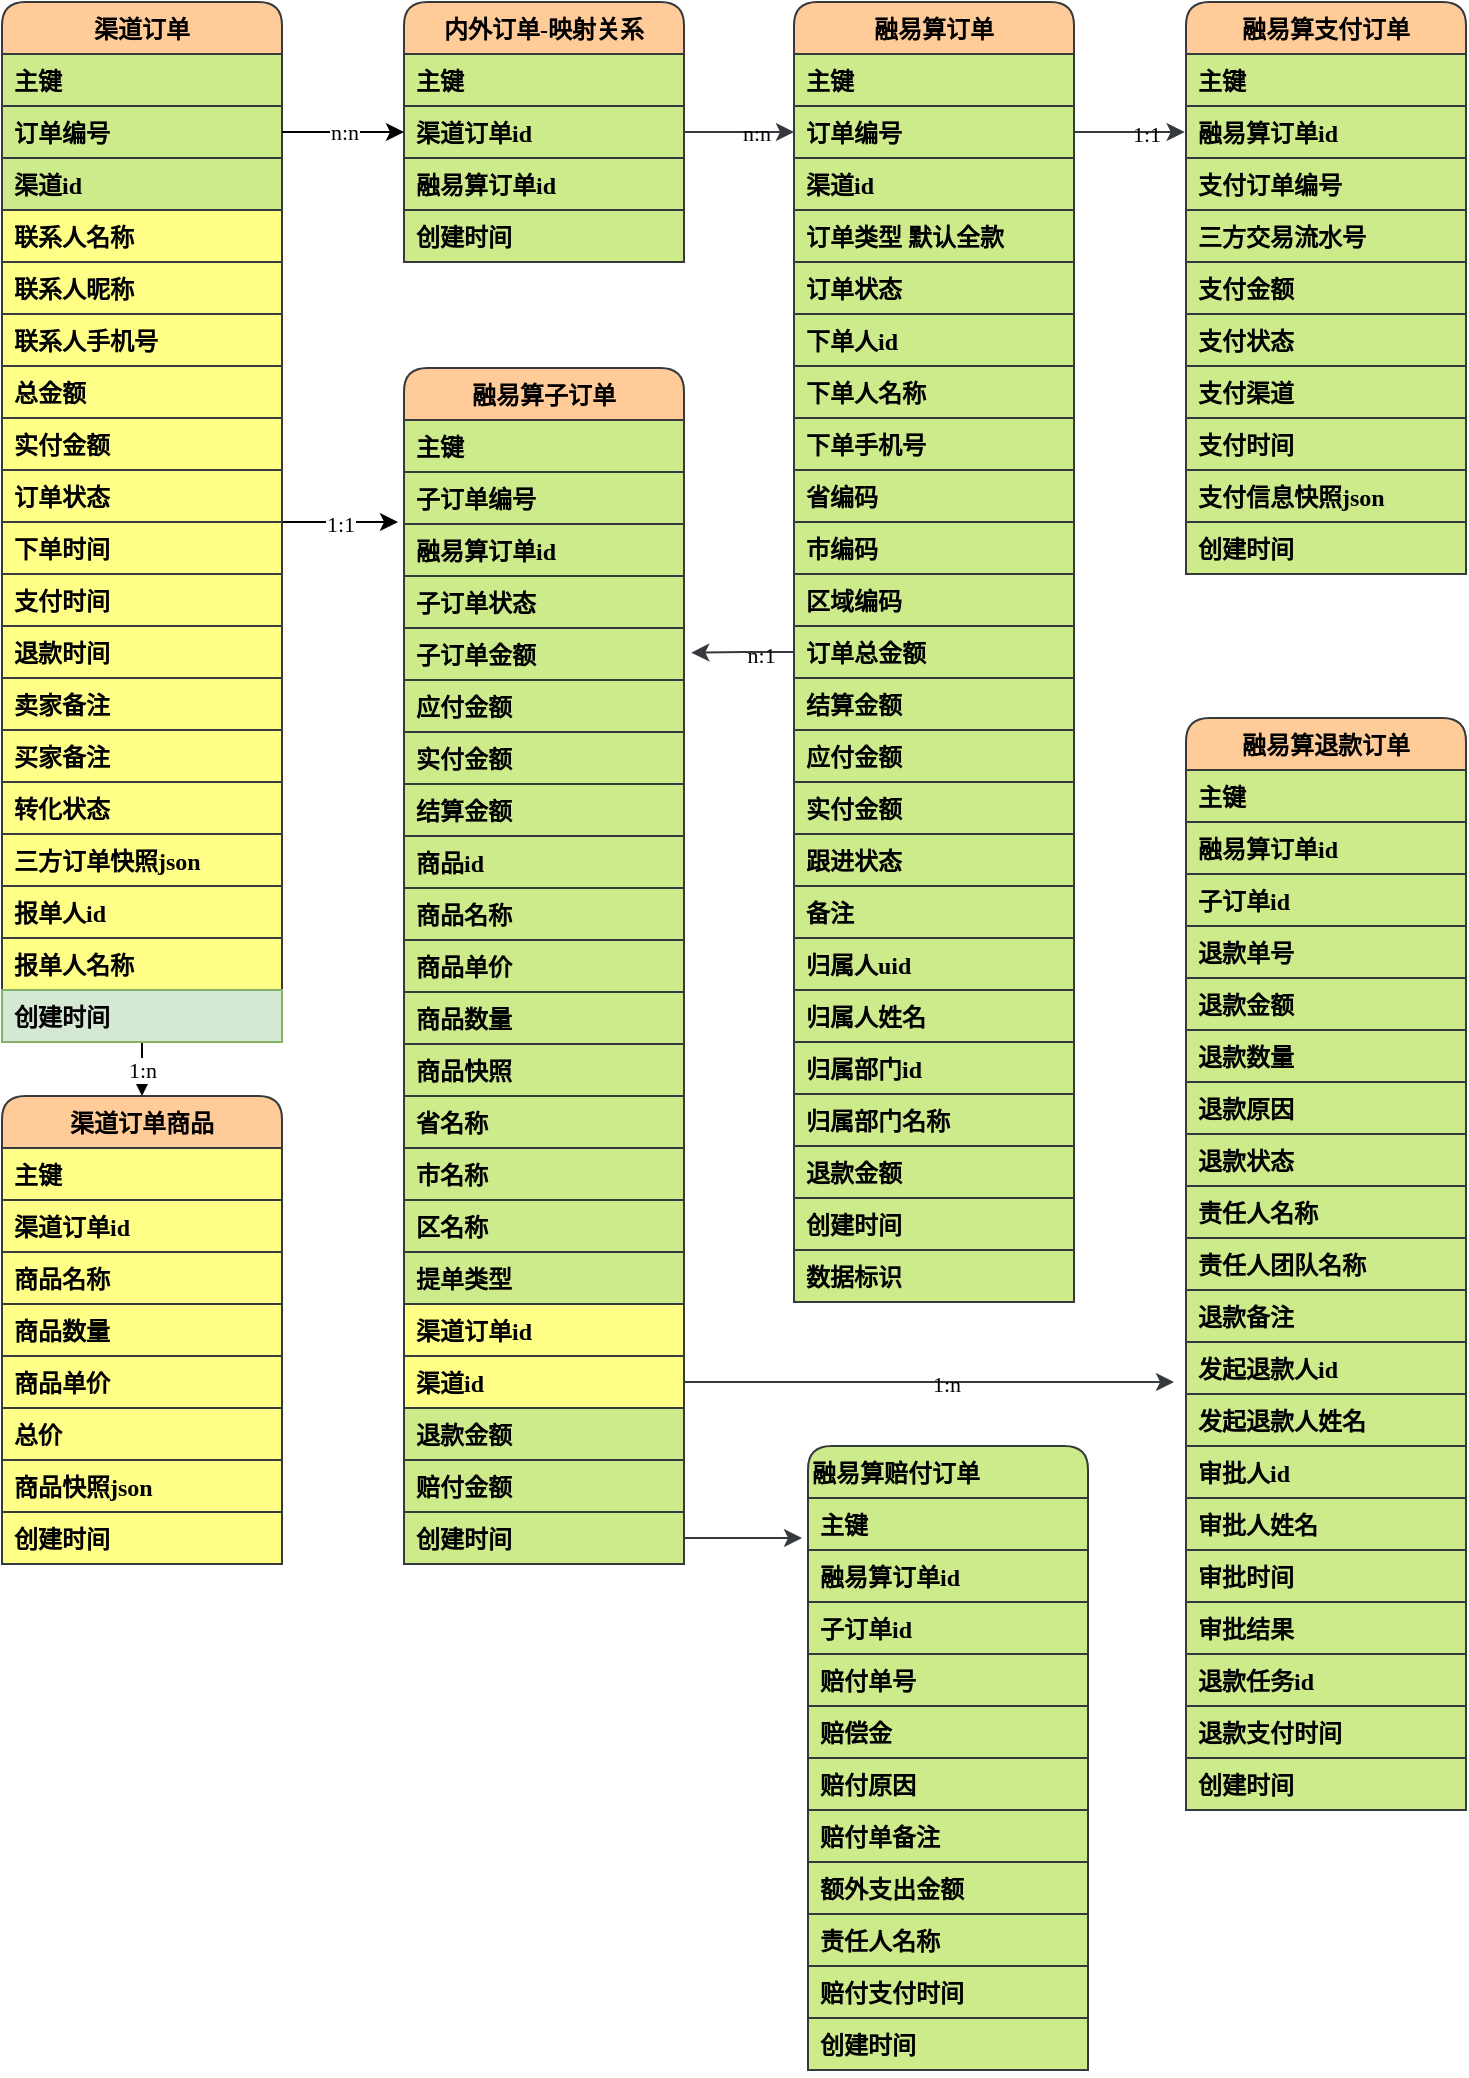 <mxfile version="14.1.8" type="github">
  <diagram id="IiCy9xCzvewyzQ8KwIXT" name="第 1 页">
    <mxGraphModel dx="1822" dy="741" grid="0" gridSize="10" guides="1" tooltips="1" connect="1" arrows="1" fold="1" page="0" pageScale="1" pageWidth="827" pageHeight="1169" math="0" shadow="0">
      <root>
        <mxCell id="0" />
        <mxCell id="1" parent="0" />
        <mxCell id="uZ23WW5BaQ2IiN3kRdAK-134" value="1:1" style="edgeStyle=orthogonalEdgeStyle;rounded=0;orthogonalLoop=1;jettySize=auto;html=1;fontFamily=Tahoma;" edge="1" parent="1" source="uZ23WW5BaQ2IiN3kRdAK-1">
          <mxGeometry relative="1" as="geometry">
            <mxPoint x="130" y="294" as="targetPoint" />
          </mxGeometry>
        </mxCell>
        <mxCell id="uZ23WW5BaQ2IiN3kRdAK-183" value="1:n" style="edgeStyle=orthogonalEdgeStyle;rounded=0;orthogonalLoop=1;jettySize=auto;html=1;exitX=0.5;exitY=1;exitDx=0;exitDy=0;entryX=0.5;entryY=0;entryDx=0;entryDy=0;fontFamily=Tahoma;" edge="1" parent="1" source="uZ23WW5BaQ2IiN3kRdAK-1" target="uZ23WW5BaQ2IiN3kRdAK-33">
          <mxGeometry relative="1" as="geometry" />
        </mxCell>
        <mxCell id="uZ23WW5BaQ2IiN3kRdAK-1" value="渠道订单" style="swimlane;fontStyle=1;childLayout=stackLayout;horizontal=1;startSize=26;horizontalStack=0;resizeParent=1;resizeParentMax=0;resizeLast=0;collapsible=1;marginBottom=0;rounded=1;sketch=0;swimlaneFillColor=none;fontFamily=Tahoma;fillColor=#ffcc99;strokeColor=#36393d;" vertex="1" parent="1">
          <mxGeometry x="-68" y="34" width="140" height="520" as="geometry" />
        </mxCell>
        <mxCell id="uZ23WW5BaQ2IiN3kRdAK-28" value="主键" style="text;align=left;verticalAlign=top;spacingLeft=4;spacingRight=4;overflow=hidden;rotatable=0;points=[[0,0.5],[1,0.5]];portConstraint=eastwest;fontStyle=1;fontFamily=Tahoma;fillColor=#cdeb8b;strokeColor=#36393d;" vertex="1" parent="uZ23WW5BaQ2IiN3kRdAK-1">
          <mxGeometry y="26" width="140" height="26" as="geometry" />
        </mxCell>
        <mxCell id="uZ23WW5BaQ2IiN3kRdAK-2" value="订单编号" style="text;align=left;verticalAlign=top;spacingLeft=4;spacingRight=4;overflow=hidden;rotatable=0;points=[[0,0.5],[1,0.5]];portConstraint=eastwest;fontStyle=1;fontFamily=Tahoma;fillColor=#cdeb8b;strokeColor=#36393d;" vertex="1" parent="uZ23WW5BaQ2IiN3kRdAK-1">
          <mxGeometry y="52" width="140" height="26" as="geometry" />
        </mxCell>
        <mxCell id="uZ23WW5BaQ2IiN3kRdAK-3" value="渠道id" style="text;align=left;verticalAlign=top;spacingLeft=4;spacingRight=4;overflow=hidden;rotatable=0;points=[[0,0.5],[1,0.5]];portConstraint=eastwest;fontStyle=1;fontFamily=Tahoma;fillColor=#cdeb8b;strokeColor=#36393d;" vertex="1" parent="uZ23WW5BaQ2IiN3kRdAK-1">
          <mxGeometry y="78" width="140" height="26" as="geometry" />
        </mxCell>
        <mxCell id="uZ23WW5BaQ2IiN3kRdAK-4" value="联系人名称" style="text;align=left;verticalAlign=top;spacingLeft=4;spacingRight=4;overflow=hidden;rotatable=0;points=[[0,0.5],[1,0.5]];portConstraint=eastwest;fontStyle=1;fontFamily=Tahoma;fillColor=#ffff88;strokeColor=#36393d;" vertex="1" parent="uZ23WW5BaQ2IiN3kRdAK-1">
          <mxGeometry y="104" width="140" height="26" as="geometry" />
        </mxCell>
        <mxCell id="uZ23WW5BaQ2IiN3kRdAK-17" value="联系人昵称" style="text;align=left;verticalAlign=top;spacingLeft=4;spacingRight=4;overflow=hidden;rotatable=0;points=[[0,0.5],[1,0.5]];portConstraint=eastwest;fontStyle=1;fontFamily=Tahoma;fillColor=#ffff88;strokeColor=#36393d;" vertex="1" parent="uZ23WW5BaQ2IiN3kRdAK-1">
          <mxGeometry y="130" width="140" height="26" as="geometry" />
        </mxCell>
        <mxCell id="uZ23WW5BaQ2IiN3kRdAK-18" value="联系人手机号" style="text;align=left;verticalAlign=top;spacingLeft=4;spacingRight=4;overflow=hidden;rotatable=0;points=[[0,0.5],[1,0.5]];portConstraint=eastwest;fontStyle=1;fontFamily=Tahoma;fillColor=#ffff88;strokeColor=#36393d;" vertex="1" parent="uZ23WW5BaQ2IiN3kRdAK-1">
          <mxGeometry y="156" width="140" height="26" as="geometry" />
        </mxCell>
        <mxCell id="uZ23WW5BaQ2IiN3kRdAK-19" value="总金额" style="text;align=left;verticalAlign=top;spacingLeft=4;spacingRight=4;overflow=hidden;rotatable=0;points=[[0,0.5],[1,0.5]];portConstraint=eastwest;fontStyle=1;fontFamily=Tahoma;fillColor=#ffff88;strokeColor=#36393d;" vertex="1" parent="uZ23WW5BaQ2IiN3kRdAK-1">
          <mxGeometry y="182" width="140" height="26" as="geometry" />
        </mxCell>
        <mxCell id="uZ23WW5BaQ2IiN3kRdAK-20" value="实付金额" style="text;align=left;verticalAlign=top;spacingLeft=4;spacingRight=4;overflow=hidden;rotatable=0;points=[[0,0.5],[1,0.5]];portConstraint=eastwest;fontStyle=1;fontFamily=Tahoma;fillColor=#ffff88;strokeColor=#36393d;" vertex="1" parent="uZ23WW5BaQ2IiN3kRdAK-1">
          <mxGeometry y="208" width="140" height="26" as="geometry" />
        </mxCell>
        <mxCell id="uZ23WW5BaQ2IiN3kRdAK-21" value="订单状态" style="text;align=left;verticalAlign=top;spacingLeft=4;spacingRight=4;overflow=hidden;rotatable=0;points=[[0,0.5],[1,0.5]];portConstraint=eastwest;fontStyle=1;fontFamily=Tahoma;fillColor=#ffff88;strokeColor=#36393d;" vertex="1" parent="uZ23WW5BaQ2IiN3kRdAK-1">
          <mxGeometry y="234" width="140" height="26" as="geometry" />
        </mxCell>
        <mxCell id="uZ23WW5BaQ2IiN3kRdAK-32" value="下单时间" style="text;align=left;verticalAlign=top;spacingLeft=4;spacingRight=4;overflow=hidden;rotatable=0;points=[[0,0.5],[1,0.5]];portConstraint=eastwest;fontStyle=1;fontFamily=Tahoma;fillColor=#ffff88;strokeColor=#36393d;" vertex="1" parent="uZ23WW5BaQ2IiN3kRdAK-1">
          <mxGeometry y="260" width="140" height="26" as="geometry" />
        </mxCell>
        <mxCell id="uZ23WW5BaQ2IiN3kRdAK-22" value="支付时间" style="text;align=left;verticalAlign=top;spacingLeft=4;spacingRight=4;overflow=hidden;rotatable=0;points=[[0,0.5],[1,0.5]];portConstraint=eastwest;fontStyle=1;fontFamily=Tahoma;fillColor=#ffff88;strokeColor=#36393d;" vertex="1" parent="uZ23WW5BaQ2IiN3kRdAK-1">
          <mxGeometry y="286" width="140" height="26" as="geometry" />
        </mxCell>
        <mxCell id="uZ23WW5BaQ2IiN3kRdAK-23" value="退款时间" style="text;align=left;verticalAlign=top;spacingLeft=4;spacingRight=4;overflow=hidden;rotatable=0;points=[[0,0.5],[1,0.5]];portConstraint=eastwest;fontStyle=1;fontFamily=Tahoma;fillColor=#ffff88;strokeColor=#36393d;" vertex="1" parent="uZ23WW5BaQ2IiN3kRdAK-1">
          <mxGeometry y="312" width="140" height="26" as="geometry" />
        </mxCell>
        <mxCell id="uZ23WW5BaQ2IiN3kRdAK-24" value="卖家备注" style="text;align=left;verticalAlign=top;spacingLeft=4;spacingRight=4;overflow=hidden;rotatable=0;points=[[0,0.5],[1,0.5]];portConstraint=eastwest;fontStyle=1;fontFamily=Tahoma;fillColor=#ffff88;strokeColor=#36393d;" vertex="1" parent="uZ23WW5BaQ2IiN3kRdAK-1">
          <mxGeometry y="338" width="140" height="26" as="geometry" />
        </mxCell>
        <mxCell id="uZ23WW5BaQ2IiN3kRdAK-25" value="买家备注" style="text;align=left;verticalAlign=top;spacingLeft=4;spacingRight=4;overflow=hidden;rotatable=0;points=[[0,0.5],[1,0.5]];portConstraint=eastwest;fontStyle=1;fontFamily=Tahoma;fillColor=#ffff88;strokeColor=#36393d;" vertex="1" parent="uZ23WW5BaQ2IiN3kRdAK-1">
          <mxGeometry y="364" width="140" height="26" as="geometry" />
        </mxCell>
        <mxCell id="uZ23WW5BaQ2IiN3kRdAK-26" value="转化状态" style="text;align=left;verticalAlign=top;spacingLeft=4;spacingRight=4;overflow=hidden;rotatable=0;points=[[0,0.5],[1,0.5]];portConstraint=eastwest;fontStyle=1;fontFamily=Tahoma;fillColor=#ffff88;strokeColor=#36393d;" vertex="1" parent="uZ23WW5BaQ2IiN3kRdAK-1">
          <mxGeometry y="390" width="140" height="26" as="geometry" />
        </mxCell>
        <mxCell id="uZ23WW5BaQ2IiN3kRdAK-27" value="三方订单快照json" style="text;align=left;verticalAlign=top;spacingLeft=4;spacingRight=4;overflow=hidden;rotatable=0;points=[[0,0.5],[1,0.5]];portConstraint=eastwest;fontStyle=1;fontFamily=Tahoma;fillColor=#ffff88;strokeColor=#36393d;" vertex="1" parent="uZ23WW5BaQ2IiN3kRdAK-1">
          <mxGeometry y="416" width="140" height="26" as="geometry" />
        </mxCell>
        <mxCell id="uZ23WW5BaQ2IiN3kRdAK-29" value="报单人id" style="text;align=left;verticalAlign=top;spacingLeft=4;spacingRight=4;overflow=hidden;rotatable=0;points=[[0,0.5],[1,0.5]];portConstraint=eastwest;fontStyle=1;fontFamily=Tahoma;fillColor=#ffff88;strokeColor=#36393d;" vertex="1" parent="uZ23WW5BaQ2IiN3kRdAK-1">
          <mxGeometry y="442" width="140" height="26" as="geometry" />
        </mxCell>
        <mxCell id="uZ23WW5BaQ2IiN3kRdAK-30" value="报单人名称" style="text;align=left;verticalAlign=top;spacingLeft=4;spacingRight=4;overflow=hidden;rotatable=0;points=[[0,0.5],[1,0.5]];portConstraint=eastwest;fontStyle=1;fontFamily=Tahoma;fillColor=#ffff88;strokeColor=#36393d;" vertex="1" parent="uZ23WW5BaQ2IiN3kRdAK-1">
          <mxGeometry y="468" width="140" height="26" as="geometry" />
        </mxCell>
        <mxCell id="uZ23WW5BaQ2IiN3kRdAK-136" value="创建时间" style="text;align=left;verticalAlign=top;spacingLeft=4;spacingRight=4;overflow=hidden;rotatable=0;points=[[0,0.5],[1,0.5]];portConstraint=eastwest;fontStyle=1;fontFamily=Tahoma;fillColor=#d5e8d4;strokeColor=#82b366;" vertex="1" parent="uZ23WW5BaQ2IiN3kRdAK-1">
          <mxGeometry y="494" width="140" height="26" as="geometry" />
        </mxCell>
        <mxCell id="uZ23WW5BaQ2IiN3kRdAK-33" value="渠道订单商品" style="swimlane;fontStyle=1;childLayout=stackLayout;horizontal=1;startSize=26;horizontalStack=0;resizeParent=1;resizeParentMax=0;resizeLast=0;collapsible=1;marginBottom=0;rounded=1;fontFamily=Tahoma;fillColor=#ffcc99;strokeColor=#36393d;" vertex="1" parent="1">
          <mxGeometry x="-68" y="581" width="140" height="234" as="geometry" />
        </mxCell>
        <mxCell id="uZ23WW5BaQ2IiN3kRdAK-34" value="主键" style="text;align=left;verticalAlign=top;spacingLeft=4;spacingRight=4;overflow=hidden;rotatable=0;points=[[0,0.5],[1,0.5]];portConstraint=eastwest;fontStyle=1;fontFamily=Tahoma;fillColor=#ffff88;strokeColor=#36393d;" vertex="1" parent="uZ23WW5BaQ2IiN3kRdAK-33">
          <mxGeometry y="26" width="140" height="26" as="geometry" />
        </mxCell>
        <mxCell id="uZ23WW5BaQ2IiN3kRdAK-35" value="渠道订单id" style="text;align=left;verticalAlign=top;spacingLeft=4;spacingRight=4;overflow=hidden;rotatable=0;points=[[0,0.5],[1,0.5]];portConstraint=eastwest;fontStyle=1;fontFamily=Tahoma;fillColor=#ffff88;strokeColor=#36393d;" vertex="1" parent="uZ23WW5BaQ2IiN3kRdAK-33">
          <mxGeometry y="52" width="140" height="26" as="geometry" />
        </mxCell>
        <mxCell id="uZ23WW5BaQ2IiN3kRdAK-36" value="商品名称" style="text;align=left;verticalAlign=top;spacingLeft=4;spacingRight=4;overflow=hidden;rotatable=0;points=[[0,0.5],[1,0.5]];portConstraint=eastwest;fontStyle=1;fontFamily=Tahoma;fillColor=#ffff88;strokeColor=#36393d;" vertex="1" parent="uZ23WW5BaQ2IiN3kRdAK-33">
          <mxGeometry y="78" width="140" height="26" as="geometry" />
        </mxCell>
        <mxCell id="uZ23WW5BaQ2IiN3kRdAK-37" value="商品数量" style="text;align=left;verticalAlign=top;spacingLeft=4;spacingRight=4;overflow=hidden;rotatable=0;points=[[0,0.5],[1,0.5]];portConstraint=eastwest;fontStyle=1;fontFamily=Tahoma;fillColor=#ffff88;strokeColor=#36393d;" vertex="1" parent="uZ23WW5BaQ2IiN3kRdAK-33">
          <mxGeometry y="104" width="140" height="26" as="geometry" />
        </mxCell>
        <mxCell id="uZ23WW5BaQ2IiN3kRdAK-38" value="商品单价" style="text;align=left;verticalAlign=top;spacingLeft=4;spacingRight=4;overflow=hidden;rotatable=0;points=[[0,0.5],[1,0.5]];portConstraint=eastwest;fontStyle=1;fontFamily=Tahoma;fillColor=#ffff88;strokeColor=#36393d;" vertex="1" parent="uZ23WW5BaQ2IiN3kRdAK-33">
          <mxGeometry y="130" width="140" height="26" as="geometry" />
        </mxCell>
        <mxCell id="uZ23WW5BaQ2IiN3kRdAK-39" value="总价" style="text;align=left;verticalAlign=top;spacingLeft=4;spacingRight=4;overflow=hidden;rotatable=0;points=[[0,0.5],[1,0.5]];portConstraint=eastwest;fontStyle=1;fontFamily=Tahoma;fillColor=#ffff88;strokeColor=#36393d;" vertex="1" parent="uZ23WW5BaQ2IiN3kRdAK-33">
          <mxGeometry y="156" width="140" height="26" as="geometry" />
        </mxCell>
        <mxCell id="uZ23WW5BaQ2IiN3kRdAK-40" value="商品快照json" style="text;align=left;verticalAlign=top;spacingLeft=4;spacingRight=4;overflow=hidden;rotatable=0;points=[[0,0.5],[1,0.5]];portConstraint=eastwest;fontStyle=1;fontFamily=Tahoma;fillColor=#ffff88;strokeColor=#36393d;" vertex="1" parent="uZ23WW5BaQ2IiN3kRdAK-33">
          <mxGeometry y="182" width="140" height="26" as="geometry" />
        </mxCell>
        <mxCell id="uZ23WW5BaQ2IiN3kRdAK-51" value="创建时间" style="text;align=left;verticalAlign=top;spacingLeft=4;spacingRight=4;overflow=hidden;rotatable=0;points=[[0,0.5],[1,0.5]];portConstraint=eastwest;fontStyle=1;fontFamily=Tahoma;fillColor=#ffff88;strokeColor=#36393d;" vertex="1" parent="uZ23WW5BaQ2IiN3kRdAK-33">
          <mxGeometry y="208" width="140" height="26" as="geometry" />
        </mxCell>
        <mxCell id="uZ23WW5BaQ2IiN3kRdAK-52" value="内外订单-映射关系" style="swimlane;fontStyle=1;childLayout=stackLayout;horizontal=1;startSize=26;horizontalStack=0;resizeParent=1;resizeParentMax=0;resizeLast=0;collapsible=1;marginBottom=0;rounded=1;fontFamily=Tahoma;fillColor=#ffcc99;strokeColor=#36393d;align=center;labelBackgroundColor=none;labelBorderColor=none;shadow=0;" vertex="1" parent="1">
          <mxGeometry x="133" y="34" width="140" height="130" as="geometry" />
        </mxCell>
        <mxCell id="uZ23WW5BaQ2IiN3kRdAK-53" value="主键" style="text;align=left;verticalAlign=top;spacingLeft=4;spacingRight=4;overflow=hidden;rotatable=0;points=[[0,0.5],[1,0.5]];portConstraint=eastwest;fontStyle=1;fontFamily=Tahoma;fillColor=#cdeb8b;strokeColor=#36393d;labelBackgroundColor=none;labelBorderColor=none;shadow=0;" vertex="1" parent="uZ23WW5BaQ2IiN3kRdAK-52">
          <mxGeometry y="26" width="140" height="26" as="geometry" />
        </mxCell>
        <mxCell id="uZ23WW5BaQ2IiN3kRdAK-54" value="渠道订单id" style="text;align=left;verticalAlign=top;spacingLeft=4;spacingRight=4;overflow=hidden;rotatable=0;points=[[0,0.5],[1,0.5]];portConstraint=eastwest;fontStyle=1;fontFamily=Tahoma;fillColor=#cdeb8b;strokeColor=#36393d;labelBackgroundColor=none;labelBorderColor=none;shadow=0;" vertex="1" parent="uZ23WW5BaQ2IiN3kRdAK-52">
          <mxGeometry y="52" width="140" height="26" as="geometry" />
        </mxCell>
        <mxCell id="uZ23WW5BaQ2IiN3kRdAK-55" value="融易算订单id" style="text;align=left;verticalAlign=top;spacingLeft=4;spacingRight=4;overflow=hidden;rotatable=0;points=[[0,0.5],[1,0.5]];portConstraint=eastwest;fontStyle=1;fontFamily=Tahoma;fillColor=#cdeb8b;strokeColor=#36393d;labelBackgroundColor=none;labelBorderColor=none;shadow=0;" vertex="1" parent="uZ23WW5BaQ2IiN3kRdAK-52">
          <mxGeometry y="78" width="140" height="26" as="geometry" />
        </mxCell>
        <mxCell id="uZ23WW5BaQ2IiN3kRdAK-60" value="创建时间" style="text;align=left;verticalAlign=top;spacingLeft=4;spacingRight=4;overflow=hidden;rotatable=0;points=[[0,0.5],[1,0.5]];portConstraint=eastwest;fontStyle=1;fontFamily=Tahoma;fillColor=#cdeb8b;strokeColor=#36393d;labelBackgroundColor=none;labelBorderColor=none;shadow=0;" vertex="1" parent="uZ23WW5BaQ2IiN3kRdAK-52">
          <mxGeometry y="104" width="140" height="26" as="geometry" />
        </mxCell>
        <mxCell id="uZ23WW5BaQ2IiN3kRdAK-62" value="n:n" style="edgeStyle=orthogonalEdgeStyle;rounded=0;orthogonalLoop=1;jettySize=auto;html=1;exitX=1;exitY=0.5;exitDx=0;exitDy=0;fontFamily=Tahoma;" edge="1" parent="1" source="uZ23WW5BaQ2IiN3kRdAK-2" target="uZ23WW5BaQ2IiN3kRdAK-54">
          <mxGeometry relative="1" as="geometry" />
        </mxCell>
        <mxCell id="uZ23WW5BaQ2IiN3kRdAK-135" value="n:1" style="edgeStyle=orthogonalEdgeStyle;rounded=0;orthogonalLoop=1;jettySize=auto;exitX=0;exitY=0.5;exitDx=0;exitDy=0;fontFamily=Tahoma;fillColor=#cdeb8b;strokeColor=#36393d;fontStyle=0;align=left;labelBackgroundColor=none;labelBorderColor=none;shadow=0;" edge="1" parent="1" source="uZ23WW5BaQ2IiN3kRdAK-63">
          <mxGeometry relative="1" as="geometry">
            <mxPoint x="276.667" y="359.333" as="targetPoint" />
          </mxGeometry>
        </mxCell>
        <mxCell id="uZ23WW5BaQ2IiN3kRdAK-63" value="融易算订单" style="swimlane;fontStyle=1;childLayout=stackLayout;horizontal=1;startSize=26;horizontalStack=0;resizeParent=1;resizeParentMax=0;resizeLast=0;collapsible=1;marginBottom=0;rounded=1;sketch=0;swimlaneFillColor=none;fontFamily=Tahoma;fillColor=#ffcc99;strokeColor=#36393d;align=center;labelBackgroundColor=none;labelBorderColor=none;shadow=0;" vertex="1" parent="1">
          <mxGeometry x="328" y="34" width="140" height="650" as="geometry" />
        </mxCell>
        <mxCell id="uZ23WW5BaQ2IiN3kRdAK-64" value="主键" style="text;align=left;verticalAlign=top;spacingLeft=4;spacingRight=4;overflow=hidden;rotatable=0;points=[[0,0.5],[1,0.5]];portConstraint=eastwest;fontStyle=1;fontFamily=Tahoma;fillColor=#cdeb8b;strokeColor=#36393d;labelBackgroundColor=none;labelBorderColor=none;shadow=0;" vertex="1" parent="uZ23WW5BaQ2IiN3kRdAK-63">
          <mxGeometry y="26" width="140" height="26" as="geometry" />
        </mxCell>
        <mxCell id="uZ23WW5BaQ2IiN3kRdAK-65" value="订单编号" style="text;align=left;verticalAlign=top;spacingLeft=4;spacingRight=4;overflow=hidden;rotatable=0;points=[[0,0.5],[1,0.5]];portConstraint=eastwest;fontStyle=1;fontFamily=Tahoma;fillColor=#cdeb8b;strokeColor=#36393d;labelBackgroundColor=none;labelBorderColor=none;shadow=0;" vertex="1" parent="uZ23WW5BaQ2IiN3kRdAK-63">
          <mxGeometry y="52" width="140" height="26" as="geometry" />
        </mxCell>
        <mxCell id="uZ23WW5BaQ2IiN3kRdAK-66" value="渠道id" style="text;align=left;verticalAlign=top;spacingLeft=4;spacingRight=4;overflow=hidden;rotatable=0;points=[[0,0.5],[1,0.5]];portConstraint=eastwest;fontStyle=1;fontFamily=Tahoma;fillColor=#cdeb8b;strokeColor=#36393d;labelBackgroundColor=none;labelBorderColor=none;shadow=0;" vertex="1" parent="uZ23WW5BaQ2IiN3kRdAK-63">
          <mxGeometry y="78" width="140" height="26" as="geometry" />
        </mxCell>
        <mxCell id="uZ23WW5BaQ2IiN3kRdAK-67" value="订单类型 默认全款" style="text;align=left;verticalAlign=top;spacingLeft=4;spacingRight=4;overflow=hidden;rotatable=0;points=[[0,0.5],[1,0.5]];portConstraint=eastwest;fontStyle=1;fontFamily=Tahoma;fillColor=#cdeb8b;strokeColor=#36393d;labelBackgroundColor=none;labelBorderColor=none;shadow=0;" vertex="1" parent="uZ23WW5BaQ2IiN3kRdAK-63">
          <mxGeometry y="104" width="140" height="26" as="geometry" />
        </mxCell>
        <mxCell id="uZ23WW5BaQ2IiN3kRdAK-69" value="订单状态" style="text;align=left;verticalAlign=top;spacingLeft=4;spacingRight=4;overflow=hidden;rotatable=0;points=[[0,0.5],[1,0.5]];portConstraint=eastwest;fontStyle=1;fontFamily=Tahoma;fillColor=#cdeb8b;strokeColor=#36393d;labelBackgroundColor=none;labelBorderColor=none;shadow=0;" vertex="1" parent="uZ23WW5BaQ2IiN3kRdAK-63">
          <mxGeometry y="130" width="140" height="26" as="geometry" />
        </mxCell>
        <mxCell id="uZ23WW5BaQ2IiN3kRdAK-70" value="下单人id" style="text;align=left;verticalAlign=top;spacingLeft=4;spacingRight=4;overflow=hidden;rotatable=0;points=[[0,0.5],[1,0.5]];portConstraint=eastwest;fontStyle=1;fontFamily=Tahoma;fillColor=#cdeb8b;strokeColor=#36393d;labelBackgroundColor=none;labelBorderColor=none;shadow=0;" vertex="1" parent="uZ23WW5BaQ2IiN3kRdAK-63">
          <mxGeometry y="156" width="140" height="26" as="geometry" />
        </mxCell>
        <mxCell id="uZ23WW5BaQ2IiN3kRdAK-71" value="下单人名称" style="text;align=left;verticalAlign=top;spacingLeft=4;spacingRight=4;overflow=hidden;rotatable=0;points=[[0,0.5],[1,0.5]];portConstraint=eastwest;fontStyle=1;fontFamily=Tahoma;fillColor=#cdeb8b;strokeColor=#36393d;labelBackgroundColor=none;labelBorderColor=none;shadow=0;" vertex="1" parent="uZ23WW5BaQ2IiN3kRdAK-63">
          <mxGeometry y="182" width="140" height="26" as="geometry" />
        </mxCell>
        <mxCell id="uZ23WW5BaQ2IiN3kRdAK-72" value="下单手机号" style="text;align=left;verticalAlign=top;spacingLeft=4;spacingRight=4;overflow=hidden;rotatable=0;points=[[0,0.5],[1,0.5]];portConstraint=eastwest;fontStyle=1;fontFamily=Tahoma;fillColor=#cdeb8b;strokeColor=#36393d;labelBackgroundColor=none;labelBorderColor=none;shadow=0;" vertex="1" parent="uZ23WW5BaQ2IiN3kRdAK-63">
          <mxGeometry y="208" width="140" height="26" as="geometry" />
        </mxCell>
        <mxCell id="uZ23WW5BaQ2IiN3kRdAK-73" value="省编码" style="text;align=left;verticalAlign=top;spacingLeft=4;spacingRight=4;overflow=hidden;rotatable=0;points=[[0,0.5],[1,0.5]];portConstraint=eastwest;fontStyle=1;fontFamily=Tahoma;fillColor=#cdeb8b;strokeColor=#36393d;labelBackgroundColor=none;labelBorderColor=none;shadow=0;" vertex="1" parent="uZ23WW5BaQ2IiN3kRdAK-63">
          <mxGeometry y="234" width="140" height="26" as="geometry" />
        </mxCell>
        <mxCell id="uZ23WW5BaQ2IiN3kRdAK-74" value="市编码" style="text;align=left;verticalAlign=top;spacingLeft=4;spacingRight=4;overflow=hidden;rotatable=0;points=[[0,0.5],[1,0.5]];portConstraint=eastwest;fontStyle=1;fontFamily=Tahoma;fillColor=#cdeb8b;strokeColor=#36393d;labelBackgroundColor=none;labelBorderColor=none;shadow=0;" vertex="1" parent="uZ23WW5BaQ2IiN3kRdAK-63">
          <mxGeometry y="260" width="140" height="26" as="geometry" />
        </mxCell>
        <mxCell id="uZ23WW5BaQ2IiN3kRdAK-75" value="区域编码" style="text;align=left;verticalAlign=top;spacingLeft=4;spacingRight=4;overflow=hidden;rotatable=0;points=[[0,0.5],[1,0.5]];portConstraint=eastwest;fontStyle=1;fontFamily=Tahoma;fillColor=#cdeb8b;strokeColor=#36393d;labelBackgroundColor=none;labelBorderColor=none;shadow=0;" vertex="1" parent="uZ23WW5BaQ2IiN3kRdAK-63">
          <mxGeometry y="286" width="140" height="26" as="geometry" />
        </mxCell>
        <mxCell id="uZ23WW5BaQ2IiN3kRdAK-76" value="订单总金额" style="text;align=left;verticalAlign=top;spacingLeft=4;spacingRight=4;overflow=hidden;rotatable=0;points=[[0,0.5],[1,0.5]];portConstraint=eastwest;fontStyle=1;fontFamily=Tahoma;fillColor=#cdeb8b;strokeColor=#36393d;labelBackgroundColor=none;labelBorderColor=none;shadow=0;" vertex="1" parent="uZ23WW5BaQ2IiN3kRdAK-63">
          <mxGeometry y="312" width="140" height="26" as="geometry" />
        </mxCell>
        <mxCell id="uZ23WW5BaQ2IiN3kRdAK-77" value="结算金额" style="text;align=left;verticalAlign=top;spacingLeft=4;spacingRight=4;overflow=hidden;rotatable=0;points=[[0,0.5],[1,0.5]];portConstraint=eastwest;fontStyle=1;fontFamily=Tahoma;fillColor=#cdeb8b;strokeColor=#36393d;labelBackgroundColor=none;labelBorderColor=none;shadow=0;" vertex="1" parent="uZ23WW5BaQ2IiN3kRdAK-63">
          <mxGeometry y="338" width="140" height="26" as="geometry" />
        </mxCell>
        <mxCell id="uZ23WW5BaQ2IiN3kRdAK-78" value="应付金额" style="text;align=left;verticalAlign=top;spacingLeft=4;spacingRight=4;overflow=hidden;rotatable=0;points=[[0,0.5],[1,0.5]];portConstraint=eastwest;fontStyle=1;fontFamily=Tahoma;fillColor=#cdeb8b;strokeColor=#36393d;labelBackgroundColor=none;labelBorderColor=none;shadow=0;" vertex="1" parent="uZ23WW5BaQ2IiN3kRdAK-63">
          <mxGeometry y="364" width="140" height="26" as="geometry" />
        </mxCell>
        <mxCell id="uZ23WW5BaQ2IiN3kRdAK-79" value="实付金额" style="text;align=left;verticalAlign=top;spacingLeft=4;spacingRight=4;overflow=hidden;rotatable=0;points=[[0,0.5],[1,0.5]];portConstraint=eastwest;fontStyle=1;fontFamily=Tahoma;fillColor=#cdeb8b;strokeColor=#36393d;labelBackgroundColor=none;labelBorderColor=none;shadow=0;" vertex="1" parent="uZ23WW5BaQ2IiN3kRdAK-63">
          <mxGeometry y="390" width="140" height="26" as="geometry" />
        </mxCell>
        <mxCell id="uZ23WW5BaQ2IiN3kRdAK-80" value="跟进状态" style="text;align=left;verticalAlign=top;spacingLeft=4;spacingRight=4;overflow=hidden;rotatable=0;points=[[0,0.5],[1,0.5]];portConstraint=eastwest;fontStyle=1;fontFamily=Tahoma;fillColor=#cdeb8b;strokeColor=#36393d;labelBackgroundColor=none;labelBorderColor=none;shadow=0;" vertex="1" parent="uZ23WW5BaQ2IiN3kRdAK-63">
          <mxGeometry y="416" width="140" height="26" as="geometry" />
        </mxCell>
        <mxCell id="uZ23WW5BaQ2IiN3kRdAK-81" value="备注" style="text;align=left;verticalAlign=top;spacingLeft=4;spacingRight=4;overflow=hidden;rotatable=0;points=[[0,0.5],[1,0.5]];portConstraint=eastwest;fontStyle=1;fontFamily=Tahoma;fillColor=#cdeb8b;strokeColor=#36393d;labelBackgroundColor=none;labelBorderColor=none;shadow=0;" vertex="1" parent="uZ23WW5BaQ2IiN3kRdAK-63">
          <mxGeometry y="442" width="140" height="26" as="geometry" />
        </mxCell>
        <mxCell id="uZ23WW5BaQ2IiN3kRdAK-101" value="归属人uid" style="text;align=left;verticalAlign=top;spacingLeft=4;spacingRight=4;overflow=hidden;rotatable=0;points=[[0,0.5],[1,0.5]];portConstraint=eastwest;fontStyle=1;fontFamily=Tahoma;fillColor=#cdeb8b;strokeColor=#36393d;labelBackgroundColor=none;labelBorderColor=none;shadow=0;" vertex="1" parent="uZ23WW5BaQ2IiN3kRdAK-63">
          <mxGeometry y="468" width="140" height="26" as="geometry" />
        </mxCell>
        <mxCell id="uZ23WW5BaQ2IiN3kRdAK-102" value="归属人姓名" style="text;align=left;verticalAlign=top;spacingLeft=4;spacingRight=4;overflow=hidden;rotatable=0;points=[[0,0.5],[1,0.5]];portConstraint=eastwest;fontStyle=1;fontFamily=Tahoma;fillColor=#cdeb8b;strokeColor=#36393d;labelBackgroundColor=none;labelBorderColor=none;shadow=0;" vertex="1" parent="uZ23WW5BaQ2IiN3kRdAK-63">
          <mxGeometry y="494" width="140" height="26" as="geometry" />
        </mxCell>
        <mxCell id="uZ23WW5BaQ2IiN3kRdAK-103" value="归属部门id" style="text;align=left;verticalAlign=top;spacingLeft=4;spacingRight=4;overflow=hidden;rotatable=0;points=[[0,0.5],[1,0.5]];portConstraint=eastwest;fontStyle=1;fontFamily=Tahoma;fillColor=#cdeb8b;strokeColor=#36393d;labelBackgroundColor=none;labelBorderColor=none;shadow=0;" vertex="1" parent="uZ23WW5BaQ2IiN3kRdAK-63">
          <mxGeometry y="520" width="140" height="26" as="geometry" />
        </mxCell>
        <mxCell id="uZ23WW5BaQ2IiN3kRdAK-104" value="归属部门名称" style="text;align=left;verticalAlign=top;spacingLeft=4;spacingRight=4;overflow=hidden;rotatable=0;points=[[0,0.5],[1,0.5]];portConstraint=eastwest;fontStyle=1;fontFamily=Tahoma;fillColor=#cdeb8b;strokeColor=#36393d;labelBackgroundColor=none;labelBorderColor=none;shadow=0;" vertex="1" parent="uZ23WW5BaQ2IiN3kRdAK-63">
          <mxGeometry y="546" width="140" height="26" as="geometry" />
        </mxCell>
        <mxCell id="uZ23WW5BaQ2IiN3kRdAK-105" value="退款金额" style="text;align=left;verticalAlign=top;spacingLeft=4;spacingRight=4;overflow=hidden;rotatable=0;points=[[0,0.5],[1,0.5]];portConstraint=eastwest;fontStyle=1;fontFamily=Tahoma;fillColor=#cdeb8b;strokeColor=#36393d;labelBackgroundColor=none;labelBorderColor=none;shadow=0;" vertex="1" parent="uZ23WW5BaQ2IiN3kRdAK-63">
          <mxGeometry y="572" width="140" height="26" as="geometry" />
        </mxCell>
        <mxCell id="uZ23WW5BaQ2IiN3kRdAK-106" value="创建时间" style="text;align=left;verticalAlign=top;spacingLeft=4;spacingRight=4;overflow=hidden;rotatable=0;points=[[0,0.5],[1,0.5]];portConstraint=eastwest;fontStyle=1;fontFamily=Tahoma;fillColor=#cdeb8b;strokeColor=#36393d;labelBackgroundColor=none;labelBorderColor=none;shadow=0;" vertex="1" parent="uZ23WW5BaQ2IiN3kRdAK-63">
          <mxGeometry y="598" width="140" height="26" as="geometry" />
        </mxCell>
        <mxCell id="uZ23WW5BaQ2IiN3kRdAK-107" value="数据标识" style="text;align=left;verticalAlign=top;spacingLeft=4;spacingRight=4;overflow=hidden;rotatable=0;points=[[0,0.5],[1,0.5]];portConstraint=eastwest;fontStyle=1;fontFamily=Tahoma;fillColor=#cdeb8b;strokeColor=#36393d;labelBackgroundColor=none;labelBorderColor=none;shadow=0;" vertex="1" parent="uZ23WW5BaQ2IiN3kRdAK-63">
          <mxGeometry y="624" width="140" height="26" as="geometry" />
        </mxCell>
        <mxCell id="uZ23WW5BaQ2IiN3kRdAK-109" value="n:n" style="edgeStyle=orthogonalEdgeStyle;rounded=0;orthogonalLoop=1;jettySize=auto;entryX=0;entryY=0.5;entryDx=0;entryDy=0;fontFamily=Tahoma;fillColor=#cdeb8b;strokeColor=#36393d;fontStyle=0;align=left;labelBackgroundColor=none;labelBorderColor=none;shadow=0;" edge="1" parent="1" source="uZ23WW5BaQ2IiN3kRdAK-54" target="uZ23WW5BaQ2IiN3kRdAK-65">
          <mxGeometry relative="1" as="geometry" />
        </mxCell>
        <mxCell id="uZ23WW5BaQ2IiN3kRdAK-110" value="融易算子订单" style="swimlane;fontStyle=1;childLayout=stackLayout;horizontal=1;startSize=26;horizontalStack=0;resizeParent=1;resizeParentMax=0;resizeLast=0;collapsible=1;marginBottom=0;rounded=1;fontFamily=Tahoma;fillColor=#ffcc99;strokeColor=#36393d;align=center;labelBackgroundColor=none;labelBorderColor=none;shadow=0;" vertex="1" parent="1">
          <mxGeometry x="133" y="217" width="140" height="598" as="geometry" />
        </mxCell>
        <mxCell id="uZ23WW5BaQ2IiN3kRdAK-111" value="主键" style="text;align=left;verticalAlign=top;spacingLeft=4;spacingRight=4;overflow=hidden;rotatable=0;points=[[0,0.5],[1,0.5]];portConstraint=eastwest;fontStyle=1;fontFamily=Tahoma;fillColor=#cdeb8b;strokeColor=#36393d;labelBackgroundColor=none;labelBorderColor=none;shadow=0;" vertex="1" parent="uZ23WW5BaQ2IiN3kRdAK-110">
          <mxGeometry y="26" width="140" height="26" as="geometry" />
        </mxCell>
        <mxCell id="uZ23WW5BaQ2IiN3kRdAK-112" value="子订单编号" style="text;align=left;verticalAlign=top;spacingLeft=4;spacingRight=4;overflow=hidden;rotatable=0;points=[[0,0.5],[1,0.5]];portConstraint=eastwest;fontStyle=1;fontFamily=Tahoma;fillColor=#cdeb8b;strokeColor=#36393d;labelBackgroundColor=none;labelBorderColor=none;shadow=0;" vertex="1" parent="uZ23WW5BaQ2IiN3kRdAK-110">
          <mxGeometry y="52" width="140" height="26" as="geometry" />
        </mxCell>
        <mxCell id="uZ23WW5BaQ2IiN3kRdAK-113" value="融易算订单id" style="text;align=left;verticalAlign=top;spacingLeft=4;spacingRight=4;overflow=hidden;rotatable=0;points=[[0,0.5],[1,0.5]];portConstraint=eastwest;fontStyle=1;fontFamily=Tahoma;fillColor=#cdeb8b;strokeColor=#36393d;labelBackgroundColor=none;labelBorderColor=none;shadow=0;" vertex="1" parent="uZ23WW5BaQ2IiN3kRdAK-110">
          <mxGeometry y="78" width="140" height="26" as="geometry" />
        </mxCell>
        <mxCell id="uZ23WW5BaQ2IiN3kRdAK-114" value="子订单状态" style="text;align=left;verticalAlign=top;spacingLeft=4;spacingRight=4;overflow=hidden;rotatable=0;points=[[0,0.5],[1,0.5]];portConstraint=eastwest;fontStyle=1;fontFamily=Tahoma;fillColor=#cdeb8b;strokeColor=#36393d;labelBackgroundColor=none;labelBorderColor=none;shadow=0;" vertex="1" parent="uZ23WW5BaQ2IiN3kRdAK-110">
          <mxGeometry y="104" width="140" height="26" as="geometry" />
        </mxCell>
        <mxCell id="uZ23WW5BaQ2IiN3kRdAK-115" value="子订单金额" style="text;align=left;verticalAlign=top;spacingLeft=4;spacingRight=4;overflow=hidden;rotatable=0;points=[[0,0.5],[1,0.5]];portConstraint=eastwest;fontStyle=1;fontFamily=Tahoma;fillColor=#cdeb8b;strokeColor=#36393d;labelBackgroundColor=none;labelBorderColor=none;shadow=0;" vertex="1" parent="uZ23WW5BaQ2IiN3kRdAK-110">
          <mxGeometry y="130" width="140" height="26" as="geometry" />
        </mxCell>
        <mxCell id="uZ23WW5BaQ2IiN3kRdAK-116" value="应付金额" style="text;align=left;verticalAlign=top;spacingLeft=4;spacingRight=4;overflow=hidden;rotatable=0;points=[[0,0.5],[1,0.5]];portConstraint=eastwest;fontStyle=1;fontFamily=Tahoma;fillColor=#cdeb8b;strokeColor=#36393d;labelBackgroundColor=none;labelBorderColor=none;shadow=0;" vertex="1" parent="uZ23WW5BaQ2IiN3kRdAK-110">
          <mxGeometry y="156" width="140" height="26" as="geometry" />
        </mxCell>
        <mxCell id="uZ23WW5BaQ2IiN3kRdAK-117" value="实付金额" style="text;align=left;verticalAlign=top;spacingLeft=4;spacingRight=4;overflow=hidden;rotatable=0;points=[[0,0.5],[1,0.5]];portConstraint=eastwest;fontStyle=1;fontFamily=Tahoma;fillColor=#cdeb8b;strokeColor=#36393d;labelBackgroundColor=none;labelBorderColor=none;shadow=0;" vertex="1" parent="uZ23WW5BaQ2IiN3kRdAK-110">
          <mxGeometry y="182" width="140" height="26" as="geometry" />
        </mxCell>
        <mxCell id="uZ23WW5BaQ2IiN3kRdAK-118" value="结算金额" style="text;align=left;verticalAlign=top;spacingLeft=4;spacingRight=4;overflow=hidden;rotatable=0;points=[[0,0.5],[1,0.5]];portConstraint=eastwest;fontStyle=1;fontFamily=Tahoma;fillColor=#cdeb8b;strokeColor=#36393d;labelBackgroundColor=none;labelBorderColor=none;shadow=0;" vertex="1" parent="uZ23WW5BaQ2IiN3kRdAK-110">
          <mxGeometry y="208" width="140" height="26" as="geometry" />
        </mxCell>
        <mxCell id="uZ23WW5BaQ2IiN3kRdAK-119" value="商品id" style="text;align=left;verticalAlign=top;spacingLeft=4;spacingRight=4;overflow=hidden;rotatable=0;points=[[0,0.5],[1,0.5]];portConstraint=eastwest;fontStyle=1;fontFamily=Tahoma;fillColor=#cdeb8b;strokeColor=#36393d;labelBackgroundColor=none;labelBorderColor=none;shadow=0;" vertex="1" parent="uZ23WW5BaQ2IiN3kRdAK-110">
          <mxGeometry y="234" width="140" height="26" as="geometry" />
        </mxCell>
        <mxCell id="uZ23WW5BaQ2IiN3kRdAK-120" value="商品名称" style="text;align=left;verticalAlign=top;spacingLeft=4;spacingRight=4;overflow=hidden;rotatable=0;points=[[0,0.5],[1,0.5]];portConstraint=eastwest;fontStyle=1;fontFamily=Tahoma;fillColor=#cdeb8b;strokeColor=#36393d;labelBackgroundColor=none;labelBorderColor=none;shadow=0;" vertex="1" parent="uZ23WW5BaQ2IiN3kRdAK-110">
          <mxGeometry y="260" width="140" height="26" as="geometry" />
        </mxCell>
        <mxCell id="uZ23WW5BaQ2IiN3kRdAK-121" value="商品单价" style="text;align=left;verticalAlign=top;spacingLeft=4;spacingRight=4;overflow=hidden;rotatable=0;points=[[0,0.5],[1,0.5]];portConstraint=eastwest;fontStyle=1;fontFamily=Tahoma;fillColor=#cdeb8b;strokeColor=#36393d;labelBackgroundColor=none;labelBorderColor=none;shadow=0;" vertex="1" parent="uZ23WW5BaQ2IiN3kRdAK-110">
          <mxGeometry y="286" width="140" height="26" as="geometry" />
        </mxCell>
        <mxCell id="uZ23WW5BaQ2IiN3kRdAK-122" value="商品数量" style="text;align=left;verticalAlign=top;spacingLeft=4;spacingRight=4;overflow=hidden;rotatable=0;points=[[0,0.5],[1,0.5]];portConstraint=eastwest;fontStyle=1;fontFamily=Tahoma;fillColor=#cdeb8b;strokeColor=#36393d;labelBackgroundColor=none;labelBorderColor=none;shadow=0;" vertex="1" parent="uZ23WW5BaQ2IiN3kRdAK-110">
          <mxGeometry y="312" width="140" height="26" as="geometry" />
        </mxCell>
        <mxCell id="uZ23WW5BaQ2IiN3kRdAK-123" value="商品快照" style="text;align=left;verticalAlign=top;spacingLeft=4;spacingRight=4;overflow=hidden;rotatable=0;points=[[0,0.5],[1,0.5]];portConstraint=eastwest;fontStyle=1;fontFamily=Tahoma;fillColor=#cdeb8b;strokeColor=#36393d;labelBackgroundColor=none;labelBorderColor=none;shadow=0;" vertex="1" parent="uZ23WW5BaQ2IiN3kRdAK-110">
          <mxGeometry y="338" width="140" height="26" as="geometry" />
        </mxCell>
        <mxCell id="uZ23WW5BaQ2IiN3kRdAK-124" value="省名称" style="text;align=left;verticalAlign=top;spacingLeft=4;spacingRight=4;overflow=hidden;rotatable=0;points=[[0,0.5],[1,0.5]];portConstraint=eastwest;fontStyle=1;fontFamily=Tahoma;fillColor=#cdeb8b;strokeColor=#36393d;labelBackgroundColor=none;labelBorderColor=none;shadow=0;" vertex="1" parent="uZ23WW5BaQ2IiN3kRdAK-110">
          <mxGeometry y="364" width="140" height="26" as="geometry" />
        </mxCell>
        <mxCell id="uZ23WW5BaQ2IiN3kRdAK-125" value="市名称" style="text;align=left;verticalAlign=top;spacingLeft=4;spacingRight=4;overflow=hidden;rotatable=0;points=[[0,0.5],[1,0.5]];portConstraint=eastwest;fontStyle=1;fontFamily=Tahoma;fillColor=#cdeb8b;strokeColor=#36393d;labelBackgroundColor=none;labelBorderColor=none;shadow=0;" vertex="1" parent="uZ23WW5BaQ2IiN3kRdAK-110">
          <mxGeometry y="390" width="140" height="26" as="geometry" />
        </mxCell>
        <mxCell id="uZ23WW5BaQ2IiN3kRdAK-126" value="区名称" style="text;align=left;verticalAlign=top;spacingLeft=4;spacingRight=4;overflow=hidden;rotatable=0;points=[[0,0.5],[1,0.5]];portConstraint=eastwest;fontStyle=1;fontFamily=Tahoma;fillColor=#cdeb8b;strokeColor=#36393d;labelBackgroundColor=none;labelBorderColor=none;shadow=0;" vertex="1" parent="uZ23WW5BaQ2IiN3kRdAK-110">
          <mxGeometry y="416" width="140" height="26" as="geometry" />
        </mxCell>
        <mxCell id="uZ23WW5BaQ2IiN3kRdAK-127" value="提单类型" style="text;align=left;verticalAlign=top;spacingLeft=4;spacingRight=4;overflow=hidden;rotatable=0;points=[[0,0.5],[1,0.5]];portConstraint=eastwest;fontStyle=1;fontFamily=Tahoma;fillColor=#cdeb8b;strokeColor=#36393d;labelBackgroundColor=none;labelBorderColor=none;shadow=0;" vertex="1" parent="uZ23WW5BaQ2IiN3kRdAK-110">
          <mxGeometry y="442" width="140" height="26" as="geometry" />
        </mxCell>
        <mxCell id="uZ23WW5BaQ2IiN3kRdAK-128" value="渠道订单id" style="text;align=left;verticalAlign=top;spacingLeft=4;spacingRight=4;overflow=hidden;rotatable=0;points=[[0,0.5],[1,0.5]];portConstraint=eastwest;fontStyle=1;fontFamily=Tahoma;fillColor=#ffff88;strokeColor=#36393d;labelBackgroundColor=none;labelBorderColor=none;shadow=0;" vertex="1" parent="uZ23WW5BaQ2IiN3kRdAK-110">
          <mxGeometry y="468" width="140" height="26" as="geometry" />
        </mxCell>
        <mxCell id="uZ23WW5BaQ2IiN3kRdAK-129" value="渠道id" style="text;align=left;verticalAlign=top;spacingLeft=4;spacingRight=4;overflow=hidden;rotatable=0;points=[[0,0.5],[1,0.5]];portConstraint=eastwest;fontStyle=1;fontFamily=Tahoma;fillColor=#ffff88;strokeColor=#36393d;labelBackgroundColor=none;labelBorderColor=none;shadow=0;" vertex="1" parent="uZ23WW5BaQ2IiN3kRdAK-110">
          <mxGeometry y="494" width="140" height="26" as="geometry" />
        </mxCell>
        <mxCell id="uZ23WW5BaQ2IiN3kRdAK-130" value="退款金额" style="text;align=left;verticalAlign=top;spacingLeft=4;spacingRight=4;overflow=hidden;rotatable=0;points=[[0,0.5],[1,0.5]];portConstraint=eastwest;fontStyle=1;fontFamily=Tahoma;fillColor=#cdeb8b;strokeColor=#36393d;labelBackgroundColor=none;labelBorderColor=none;shadow=0;" vertex="1" parent="uZ23WW5BaQ2IiN3kRdAK-110">
          <mxGeometry y="520" width="140" height="26" as="geometry" />
        </mxCell>
        <mxCell id="uZ23WW5BaQ2IiN3kRdAK-131" value="赔付金额" style="text;align=left;verticalAlign=top;spacingLeft=4;spacingRight=4;overflow=hidden;rotatable=0;points=[[0,0.5],[1,0.5]];portConstraint=eastwest;fontStyle=1;fontFamily=Tahoma;fillColor=#cdeb8b;strokeColor=#36393d;labelBackgroundColor=none;labelBorderColor=none;shadow=0;" vertex="1" parent="uZ23WW5BaQ2IiN3kRdAK-110">
          <mxGeometry y="546" width="140" height="26" as="geometry" />
        </mxCell>
        <mxCell id="uZ23WW5BaQ2IiN3kRdAK-132" value="创建时间" style="text;align=left;verticalAlign=top;spacingLeft=4;spacingRight=4;overflow=hidden;rotatable=0;points=[[0,0.5],[1,0.5]];portConstraint=eastwest;fontStyle=1;fontFamily=Tahoma;fillColor=#cdeb8b;strokeColor=#36393d;labelBackgroundColor=none;labelBorderColor=none;shadow=0;" vertex="1" parent="uZ23WW5BaQ2IiN3kRdAK-110">
          <mxGeometry y="572" width="140" height="26" as="geometry" />
        </mxCell>
        <mxCell id="uZ23WW5BaQ2IiN3kRdAK-137" value="融易算支付订单" style="swimlane;fontStyle=1;childLayout=stackLayout;horizontal=1;startSize=26;horizontalStack=0;resizeParent=1;resizeParentMax=0;resizeLast=0;collapsible=1;marginBottom=0;rounded=1;fontFamily=Tahoma;fillColor=#ffcc99;strokeColor=#36393d;align=center;labelBackgroundColor=none;labelBorderColor=none;shadow=0;" vertex="1" parent="1">
          <mxGeometry x="524" y="34" width="140" height="286" as="geometry" />
        </mxCell>
        <mxCell id="uZ23WW5BaQ2IiN3kRdAK-138" value="主键" style="text;align=left;verticalAlign=top;spacingLeft=4;spacingRight=4;overflow=hidden;rotatable=0;points=[[0,0.5],[1,0.5]];portConstraint=eastwest;fontStyle=1;fontFamily=Tahoma;fillColor=#cdeb8b;strokeColor=#36393d;labelBackgroundColor=none;labelBorderColor=none;shadow=0;" vertex="1" parent="uZ23WW5BaQ2IiN3kRdAK-137">
          <mxGeometry y="26" width="140" height="26" as="geometry" />
        </mxCell>
        <mxCell id="uZ23WW5BaQ2IiN3kRdAK-140" value="融易算订单id" style="text;align=left;verticalAlign=top;spacingLeft=4;spacingRight=4;overflow=hidden;rotatable=0;points=[[0,0.5],[1,0.5]];portConstraint=eastwest;fontStyle=1;fontFamily=Tahoma;fillColor=#cdeb8b;strokeColor=#36393d;labelBackgroundColor=none;labelBorderColor=none;shadow=0;" vertex="1" parent="uZ23WW5BaQ2IiN3kRdAK-137">
          <mxGeometry y="52" width="140" height="26" as="geometry" />
        </mxCell>
        <mxCell id="uZ23WW5BaQ2IiN3kRdAK-139" value="支付订单编号" style="text;align=left;verticalAlign=top;spacingLeft=4;spacingRight=4;overflow=hidden;rotatable=0;points=[[0,0.5],[1,0.5]];portConstraint=eastwest;fontStyle=1;fontFamily=Tahoma;fillColor=#cdeb8b;strokeColor=#36393d;labelBackgroundColor=none;labelBorderColor=none;shadow=0;" vertex="1" parent="uZ23WW5BaQ2IiN3kRdAK-137">
          <mxGeometry y="78" width="140" height="26" as="geometry" />
        </mxCell>
        <mxCell id="uZ23WW5BaQ2IiN3kRdAK-142" value="三方交易流水号" style="text;align=left;verticalAlign=top;spacingLeft=4;spacingRight=4;overflow=hidden;rotatable=0;points=[[0,0.5],[1,0.5]];portConstraint=eastwest;fontStyle=1;fontFamily=Tahoma;fillColor=#cdeb8b;strokeColor=#36393d;labelBackgroundColor=none;labelBorderColor=none;shadow=0;" vertex="1" parent="uZ23WW5BaQ2IiN3kRdAK-137">
          <mxGeometry y="104" width="140" height="26" as="geometry" />
        </mxCell>
        <mxCell id="uZ23WW5BaQ2IiN3kRdAK-141" value="支付金额" style="text;align=left;verticalAlign=top;spacingLeft=4;spacingRight=4;overflow=hidden;rotatable=0;points=[[0,0.5],[1,0.5]];portConstraint=eastwest;fontStyle=1;fontFamily=Tahoma;fillColor=#cdeb8b;strokeColor=#36393d;labelBackgroundColor=none;labelBorderColor=none;shadow=0;" vertex="1" parent="uZ23WW5BaQ2IiN3kRdAK-137">
          <mxGeometry y="130" width="140" height="26" as="geometry" />
        </mxCell>
        <mxCell id="uZ23WW5BaQ2IiN3kRdAK-143" value="支付状态" style="text;align=left;verticalAlign=top;spacingLeft=4;spacingRight=4;overflow=hidden;rotatable=0;points=[[0,0.5],[1,0.5]];portConstraint=eastwest;fontStyle=1;fontFamily=Tahoma;fillColor=#cdeb8b;strokeColor=#36393d;labelBackgroundColor=none;labelBorderColor=none;shadow=0;" vertex="1" parent="uZ23WW5BaQ2IiN3kRdAK-137">
          <mxGeometry y="156" width="140" height="26" as="geometry" />
        </mxCell>
        <mxCell id="uZ23WW5BaQ2IiN3kRdAK-144" value="支付渠道" style="text;align=left;verticalAlign=top;spacingLeft=4;spacingRight=4;overflow=hidden;rotatable=0;points=[[0,0.5],[1,0.5]];portConstraint=eastwest;fontStyle=1;fontFamily=Tahoma;fillColor=#cdeb8b;strokeColor=#36393d;labelBackgroundColor=none;labelBorderColor=none;shadow=0;" vertex="1" parent="uZ23WW5BaQ2IiN3kRdAK-137">
          <mxGeometry y="182" width="140" height="26" as="geometry" />
        </mxCell>
        <mxCell id="uZ23WW5BaQ2IiN3kRdAK-145" value="支付时间" style="text;align=left;verticalAlign=top;spacingLeft=4;spacingRight=4;overflow=hidden;rotatable=0;points=[[0,0.5],[1,0.5]];portConstraint=eastwest;fontStyle=1;fontFamily=Tahoma;fillColor=#cdeb8b;strokeColor=#36393d;labelBackgroundColor=none;labelBorderColor=none;shadow=0;" vertex="1" parent="uZ23WW5BaQ2IiN3kRdAK-137">
          <mxGeometry y="208" width="140" height="26" as="geometry" />
        </mxCell>
        <mxCell id="uZ23WW5BaQ2IiN3kRdAK-146" value="支付信息快照json" style="text;align=left;verticalAlign=top;spacingLeft=4;spacingRight=4;overflow=hidden;rotatable=0;points=[[0,0.5],[1,0.5]];portConstraint=eastwest;fontStyle=1;fontFamily=Tahoma;fillColor=#cdeb8b;strokeColor=#36393d;labelBackgroundColor=none;labelBorderColor=none;shadow=0;" vertex="1" parent="uZ23WW5BaQ2IiN3kRdAK-137">
          <mxGeometry y="234" width="140" height="26" as="geometry" />
        </mxCell>
        <mxCell id="uZ23WW5BaQ2IiN3kRdAK-159" value="创建时间" style="text;align=left;verticalAlign=top;spacingLeft=4;spacingRight=4;overflow=hidden;rotatable=0;points=[[0,0.5],[1,0.5]];portConstraint=eastwest;fontStyle=1;fontFamily=Tahoma;fillColor=#cdeb8b;strokeColor=#36393d;labelBackgroundColor=none;labelBorderColor=none;shadow=0;" vertex="1" parent="uZ23WW5BaQ2IiN3kRdAK-137">
          <mxGeometry y="260" width="140" height="26" as="geometry" />
        </mxCell>
        <mxCell id="uZ23WW5BaQ2IiN3kRdAK-160" value="1:1" style="edgeStyle=orthogonalEdgeStyle;rounded=0;orthogonalLoop=1;jettySize=auto;fontFamily=Tahoma;fillColor=#cdeb8b;strokeColor=#36393d;fontStyle=0;align=left;labelBackgroundColor=none;labelBorderColor=none;shadow=0;" edge="1" parent="1" source="uZ23WW5BaQ2IiN3kRdAK-65">
          <mxGeometry relative="1" as="geometry">
            <mxPoint x="523.333" y="99" as="targetPoint" />
          </mxGeometry>
        </mxCell>
        <mxCell id="uZ23WW5BaQ2IiN3kRdAK-161" value="融易算退款订单" style="swimlane;fontStyle=1;childLayout=stackLayout;horizontal=1;startSize=26;horizontalStack=0;resizeParent=1;resizeParentMax=0;resizeLast=0;collapsible=1;marginBottom=0;rounded=1;fontFamily=Tahoma;fillColor=#ffcc99;strokeColor=#36393d;align=center;labelBackgroundColor=none;labelBorderColor=none;shadow=0;" vertex="1" parent="1">
          <mxGeometry x="524" y="392" width="140" height="546" as="geometry" />
        </mxCell>
        <mxCell id="uZ23WW5BaQ2IiN3kRdAK-162" value="主键" style="text;align=left;verticalAlign=top;spacingLeft=4;spacingRight=4;overflow=hidden;rotatable=0;points=[[0,0.5],[1,0.5]];portConstraint=eastwest;fontStyle=1;fontFamily=Tahoma;fillColor=#cdeb8b;strokeColor=#36393d;labelBackgroundColor=none;labelBorderColor=none;shadow=0;" vertex="1" parent="uZ23WW5BaQ2IiN3kRdAK-161">
          <mxGeometry y="26" width="140" height="26" as="geometry" />
        </mxCell>
        <mxCell id="uZ23WW5BaQ2IiN3kRdAK-163" value="融易算订单id" style="text;align=left;verticalAlign=top;spacingLeft=4;spacingRight=4;overflow=hidden;rotatable=0;points=[[0,0.5],[1,0.5]];portConstraint=eastwest;fontStyle=1;fontFamily=Tahoma;fillColor=#cdeb8b;strokeColor=#36393d;labelBackgroundColor=none;labelBorderColor=none;shadow=0;" vertex="1" parent="uZ23WW5BaQ2IiN3kRdAK-161">
          <mxGeometry y="52" width="140" height="26" as="geometry" />
        </mxCell>
        <mxCell id="uZ23WW5BaQ2IiN3kRdAK-164" value="子订单id" style="text;align=left;verticalAlign=top;spacingLeft=4;spacingRight=4;overflow=hidden;rotatable=0;points=[[0,0.5],[1,0.5]];portConstraint=eastwest;fontStyle=1;fontFamily=Tahoma;fillColor=#cdeb8b;strokeColor=#36393d;labelBackgroundColor=none;labelBorderColor=none;shadow=0;" vertex="1" parent="uZ23WW5BaQ2IiN3kRdAK-161">
          <mxGeometry y="78" width="140" height="26" as="geometry" />
        </mxCell>
        <mxCell id="uZ23WW5BaQ2IiN3kRdAK-165" value="退款单号" style="text;align=left;verticalAlign=top;spacingLeft=4;spacingRight=4;overflow=hidden;rotatable=0;points=[[0,0.5],[1,0.5]];portConstraint=eastwest;fontStyle=1;fontFamily=Tahoma;fillColor=#cdeb8b;strokeColor=#36393d;labelBackgroundColor=none;labelBorderColor=none;shadow=0;" vertex="1" parent="uZ23WW5BaQ2IiN3kRdAK-161">
          <mxGeometry y="104" width="140" height="26" as="geometry" />
        </mxCell>
        <mxCell id="uZ23WW5BaQ2IiN3kRdAK-166" value="退款金额" style="text;align=left;verticalAlign=top;spacingLeft=4;spacingRight=4;overflow=hidden;rotatable=0;points=[[0,0.5],[1,0.5]];portConstraint=eastwest;fontStyle=1;fontFamily=Tahoma;fillColor=#cdeb8b;strokeColor=#36393d;labelBackgroundColor=none;labelBorderColor=none;shadow=0;" vertex="1" parent="uZ23WW5BaQ2IiN3kRdAK-161">
          <mxGeometry y="130" width="140" height="26" as="geometry" />
        </mxCell>
        <mxCell id="uZ23WW5BaQ2IiN3kRdAK-167" value="退款数量" style="text;align=left;verticalAlign=top;spacingLeft=4;spacingRight=4;overflow=hidden;rotatable=0;points=[[0,0.5],[1,0.5]];portConstraint=eastwest;fontStyle=1;fontFamily=Tahoma;fillColor=#cdeb8b;strokeColor=#36393d;labelBackgroundColor=none;labelBorderColor=none;shadow=0;" vertex="1" parent="uZ23WW5BaQ2IiN3kRdAK-161">
          <mxGeometry y="156" width="140" height="26" as="geometry" />
        </mxCell>
        <mxCell id="uZ23WW5BaQ2IiN3kRdAK-168" value="退款原因" style="text;align=left;verticalAlign=top;spacingLeft=4;spacingRight=4;overflow=hidden;rotatable=0;points=[[0,0.5],[1,0.5]];portConstraint=eastwest;fontStyle=1;fontFamily=Tahoma;fillColor=#cdeb8b;strokeColor=#36393d;labelBackgroundColor=none;labelBorderColor=none;shadow=0;" vertex="1" parent="uZ23WW5BaQ2IiN3kRdAK-161">
          <mxGeometry y="182" width="140" height="26" as="geometry" />
        </mxCell>
        <mxCell id="uZ23WW5BaQ2IiN3kRdAK-169" value="退款状态" style="text;align=left;verticalAlign=top;spacingLeft=4;spacingRight=4;overflow=hidden;rotatable=0;points=[[0,0.5],[1,0.5]];portConstraint=eastwest;fontStyle=1;fontFamily=Tahoma;fillColor=#cdeb8b;strokeColor=#36393d;labelBackgroundColor=none;labelBorderColor=none;shadow=0;" vertex="1" parent="uZ23WW5BaQ2IiN3kRdAK-161">
          <mxGeometry y="208" width="140" height="26" as="geometry" />
        </mxCell>
        <mxCell id="uZ23WW5BaQ2IiN3kRdAK-170" value="责任人名称" style="text;align=left;verticalAlign=top;spacingLeft=4;spacingRight=4;overflow=hidden;rotatable=0;points=[[0,0.5],[1,0.5]];portConstraint=eastwest;fontStyle=1;fontFamily=Tahoma;fillColor=#cdeb8b;strokeColor=#36393d;labelBackgroundColor=none;labelBorderColor=none;shadow=0;" vertex="1" parent="uZ23WW5BaQ2IiN3kRdAK-161">
          <mxGeometry y="234" width="140" height="26" as="geometry" />
        </mxCell>
        <mxCell id="uZ23WW5BaQ2IiN3kRdAK-171" value="责任人团队名称" style="text;align=left;verticalAlign=top;spacingLeft=4;spacingRight=4;overflow=hidden;rotatable=0;points=[[0,0.5],[1,0.5]];portConstraint=eastwest;fontStyle=1;fontFamily=Tahoma;fillColor=#cdeb8b;strokeColor=#36393d;labelBackgroundColor=none;labelBorderColor=none;shadow=0;" vertex="1" parent="uZ23WW5BaQ2IiN3kRdAK-161">
          <mxGeometry y="260" width="140" height="26" as="geometry" />
        </mxCell>
        <mxCell id="uZ23WW5BaQ2IiN3kRdAK-172" value="退款备注" style="text;align=left;verticalAlign=top;spacingLeft=4;spacingRight=4;overflow=hidden;rotatable=0;points=[[0,0.5],[1,0.5]];portConstraint=eastwest;fontStyle=1;fontFamily=Tahoma;fillColor=#cdeb8b;strokeColor=#36393d;labelBackgroundColor=none;labelBorderColor=none;shadow=0;" vertex="1" parent="uZ23WW5BaQ2IiN3kRdAK-161">
          <mxGeometry y="286" width="140" height="26" as="geometry" />
        </mxCell>
        <mxCell id="uZ23WW5BaQ2IiN3kRdAK-173" value="发起退款人id" style="text;align=left;verticalAlign=top;spacingLeft=4;spacingRight=4;overflow=hidden;rotatable=0;points=[[0,0.5],[1,0.5]];portConstraint=eastwest;fontStyle=1;fontFamily=Tahoma;fillColor=#cdeb8b;strokeColor=#36393d;labelBackgroundColor=none;labelBorderColor=none;shadow=0;" vertex="1" parent="uZ23WW5BaQ2IiN3kRdAK-161">
          <mxGeometry y="312" width="140" height="26" as="geometry" />
        </mxCell>
        <mxCell id="uZ23WW5BaQ2IiN3kRdAK-174" value="发起退款人姓名" style="text;align=left;verticalAlign=top;spacingLeft=4;spacingRight=4;overflow=hidden;rotatable=0;points=[[0,0.5],[1,0.5]];portConstraint=eastwest;fontStyle=1;fontFamily=Tahoma;fillColor=#cdeb8b;strokeColor=#36393d;labelBackgroundColor=none;labelBorderColor=none;shadow=0;" vertex="1" parent="uZ23WW5BaQ2IiN3kRdAK-161">
          <mxGeometry y="338" width="140" height="26" as="geometry" />
        </mxCell>
        <mxCell id="uZ23WW5BaQ2IiN3kRdAK-175" value="审批人id" style="text;align=left;verticalAlign=top;spacingLeft=4;spacingRight=4;overflow=hidden;rotatable=0;points=[[0,0.5],[1,0.5]];portConstraint=eastwest;fontStyle=1;fontFamily=Tahoma;fillColor=#cdeb8b;strokeColor=#36393d;labelBackgroundColor=none;labelBorderColor=none;shadow=0;" vertex="1" parent="uZ23WW5BaQ2IiN3kRdAK-161">
          <mxGeometry y="364" width="140" height="26" as="geometry" />
        </mxCell>
        <mxCell id="uZ23WW5BaQ2IiN3kRdAK-176" value="审批人姓名" style="text;align=left;verticalAlign=top;spacingLeft=4;spacingRight=4;overflow=hidden;rotatable=0;points=[[0,0.5],[1,0.5]];portConstraint=eastwest;fontStyle=1;fontFamily=Tahoma;fillColor=#cdeb8b;strokeColor=#36393d;labelBackgroundColor=none;labelBorderColor=none;shadow=0;" vertex="1" parent="uZ23WW5BaQ2IiN3kRdAK-161">
          <mxGeometry y="390" width="140" height="26" as="geometry" />
        </mxCell>
        <mxCell id="uZ23WW5BaQ2IiN3kRdAK-177" value="审批时间" style="text;align=left;verticalAlign=top;spacingLeft=4;spacingRight=4;overflow=hidden;rotatable=0;points=[[0,0.5],[1,0.5]];portConstraint=eastwest;fontStyle=1;fontFamily=Tahoma;fillColor=#cdeb8b;strokeColor=#36393d;labelBackgroundColor=none;labelBorderColor=none;shadow=0;" vertex="1" parent="uZ23WW5BaQ2IiN3kRdAK-161">
          <mxGeometry y="416" width="140" height="26" as="geometry" />
        </mxCell>
        <mxCell id="uZ23WW5BaQ2IiN3kRdAK-178" value="审批结果" style="text;align=left;verticalAlign=top;spacingLeft=4;spacingRight=4;overflow=hidden;rotatable=0;points=[[0,0.5],[1,0.5]];portConstraint=eastwest;fontStyle=1;fontFamily=Tahoma;fillColor=#cdeb8b;strokeColor=#36393d;labelBackgroundColor=none;labelBorderColor=none;shadow=0;" vertex="1" parent="uZ23WW5BaQ2IiN3kRdAK-161">
          <mxGeometry y="442" width="140" height="26" as="geometry" />
        </mxCell>
        <mxCell id="uZ23WW5BaQ2IiN3kRdAK-179" value="退款任务id" style="text;align=left;verticalAlign=top;spacingLeft=4;spacingRight=4;overflow=hidden;rotatable=0;points=[[0,0.5],[1,0.5]];portConstraint=eastwest;fontStyle=1;fontFamily=Tahoma;fillColor=#cdeb8b;strokeColor=#36393d;labelBackgroundColor=none;labelBorderColor=none;shadow=0;" vertex="1" parent="uZ23WW5BaQ2IiN3kRdAK-161">
          <mxGeometry y="468" width="140" height="26" as="geometry" />
        </mxCell>
        <mxCell id="uZ23WW5BaQ2IiN3kRdAK-180" value="退款支付时间" style="text;align=left;verticalAlign=top;spacingLeft=4;spacingRight=4;overflow=hidden;rotatable=0;points=[[0,0.5],[1,0.5]];portConstraint=eastwest;fontStyle=1;fontFamily=Tahoma;fillColor=#cdeb8b;strokeColor=#36393d;labelBackgroundColor=none;labelBorderColor=none;shadow=0;" vertex="1" parent="uZ23WW5BaQ2IiN3kRdAK-161">
          <mxGeometry y="494" width="140" height="26" as="geometry" />
        </mxCell>
        <mxCell id="uZ23WW5BaQ2IiN3kRdAK-181" value="创建时间" style="text;align=left;verticalAlign=top;spacingLeft=4;spacingRight=4;overflow=hidden;rotatable=0;points=[[0,0.5],[1,0.5]];portConstraint=eastwest;fontStyle=1;fontFamily=Tahoma;fillColor=#cdeb8b;strokeColor=#36393d;labelBackgroundColor=none;labelBorderColor=none;shadow=0;" vertex="1" parent="uZ23WW5BaQ2IiN3kRdAK-161">
          <mxGeometry y="520" width="140" height="26" as="geometry" />
        </mxCell>
        <mxCell id="uZ23WW5BaQ2IiN3kRdAK-184" value="融易算赔付订单" style="swimlane;fontStyle=1;childLayout=stackLayout;horizontal=1;startSize=26;horizontalStack=0;resizeParent=1;resizeParentMax=0;resizeLast=0;collapsible=1;marginBottom=0;rounded=1;fontFamily=Tahoma;fillColor=#cdeb8b;strokeColor=#36393d;align=left;labelBackgroundColor=none;labelBorderColor=none;shadow=0;" vertex="1" parent="1">
          <mxGeometry x="335" y="756" width="140" height="312" as="geometry" />
        </mxCell>
        <mxCell id="uZ23WW5BaQ2IiN3kRdAK-185" value="主键" style="text;align=left;verticalAlign=top;spacingLeft=4;spacingRight=4;overflow=hidden;rotatable=0;points=[[0,0.5],[1,0.5]];portConstraint=eastwest;fontStyle=1;fontFamily=Tahoma;fillColor=#cdeb8b;strokeColor=#36393d;labelBackgroundColor=none;labelBorderColor=none;shadow=0;" vertex="1" parent="uZ23WW5BaQ2IiN3kRdAK-184">
          <mxGeometry y="26" width="140" height="26" as="geometry" />
        </mxCell>
        <mxCell id="uZ23WW5BaQ2IiN3kRdAK-186" value="融易算订单id" style="text;align=left;verticalAlign=top;spacingLeft=4;spacingRight=4;overflow=hidden;rotatable=0;points=[[0,0.5],[1,0.5]];portConstraint=eastwest;fontStyle=1;fontFamily=Tahoma;fillColor=#cdeb8b;strokeColor=#36393d;labelBackgroundColor=none;labelBorderColor=none;shadow=0;" vertex="1" parent="uZ23WW5BaQ2IiN3kRdAK-184">
          <mxGeometry y="52" width="140" height="26" as="geometry" />
        </mxCell>
        <mxCell id="uZ23WW5BaQ2IiN3kRdAK-187" value="子订单id" style="text;align=left;verticalAlign=top;spacingLeft=4;spacingRight=4;overflow=hidden;rotatable=0;points=[[0,0.5],[1,0.5]];portConstraint=eastwest;fontStyle=1;fontFamily=Tahoma;fillColor=#cdeb8b;strokeColor=#36393d;labelBackgroundColor=none;labelBorderColor=none;shadow=0;" vertex="1" parent="uZ23WW5BaQ2IiN3kRdAK-184">
          <mxGeometry y="78" width="140" height="26" as="geometry" />
        </mxCell>
        <mxCell id="uZ23WW5BaQ2IiN3kRdAK-188" value="赔付单号" style="text;align=left;verticalAlign=top;spacingLeft=4;spacingRight=4;overflow=hidden;rotatable=0;points=[[0,0.5],[1,0.5]];portConstraint=eastwest;fontStyle=1;fontFamily=Tahoma;fillColor=#cdeb8b;strokeColor=#36393d;labelBackgroundColor=none;labelBorderColor=none;shadow=0;" vertex="1" parent="uZ23WW5BaQ2IiN3kRdAK-184">
          <mxGeometry y="104" width="140" height="26" as="geometry" />
        </mxCell>
        <mxCell id="uZ23WW5BaQ2IiN3kRdAK-189" value="赔偿金" style="text;align=left;verticalAlign=top;spacingLeft=4;spacingRight=4;overflow=hidden;rotatable=0;points=[[0,0.5],[1,0.5]];portConstraint=eastwest;fontStyle=1;fontFamily=Tahoma;fillColor=#cdeb8b;strokeColor=#36393d;labelBackgroundColor=none;labelBorderColor=none;shadow=0;" vertex="1" parent="uZ23WW5BaQ2IiN3kRdAK-184">
          <mxGeometry y="130" width="140" height="26" as="geometry" />
        </mxCell>
        <mxCell id="uZ23WW5BaQ2IiN3kRdAK-190" value="赔付原因" style="text;align=left;verticalAlign=top;spacingLeft=4;spacingRight=4;overflow=hidden;rotatable=0;points=[[0,0.5],[1,0.5]];portConstraint=eastwest;fontStyle=1;fontFamily=Tahoma;fillColor=#cdeb8b;strokeColor=#36393d;labelBackgroundColor=none;labelBorderColor=none;shadow=0;" vertex="1" parent="uZ23WW5BaQ2IiN3kRdAK-184">
          <mxGeometry y="156" width="140" height="26" as="geometry" />
        </mxCell>
        <mxCell id="uZ23WW5BaQ2IiN3kRdAK-191" value="赔付单备注" style="text;align=left;verticalAlign=top;spacingLeft=4;spacingRight=4;overflow=hidden;rotatable=0;points=[[0,0.5],[1,0.5]];portConstraint=eastwest;fontStyle=1;fontFamily=Tahoma;fillColor=#cdeb8b;strokeColor=#36393d;labelBackgroundColor=none;labelBorderColor=none;shadow=0;" vertex="1" parent="uZ23WW5BaQ2IiN3kRdAK-184">
          <mxGeometry y="182" width="140" height="26" as="geometry" />
        </mxCell>
        <mxCell id="uZ23WW5BaQ2IiN3kRdAK-192" value="额外支出金额" style="text;align=left;verticalAlign=top;spacingLeft=4;spacingRight=4;overflow=hidden;rotatable=0;points=[[0,0.5],[1,0.5]];portConstraint=eastwest;fontStyle=1;fontFamily=Tahoma;fillColor=#cdeb8b;strokeColor=#36393d;labelBackgroundColor=none;labelBorderColor=none;shadow=0;" vertex="1" parent="uZ23WW5BaQ2IiN3kRdAK-184">
          <mxGeometry y="208" width="140" height="26" as="geometry" />
        </mxCell>
        <mxCell id="uZ23WW5BaQ2IiN3kRdAK-193" value="责任人名称" style="text;align=left;verticalAlign=top;spacingLeft=4;spacingRight=4;overflow=hidden;rotatable=0;points=[[0,0.5],[1,0.5]];portConstraint=eastwest;fontStyle=1;fontFamily=Tahoma;fillColor=#cdeb8b;strokeColor=#36393d;labelBackgroundColor=none;labelBorderColor=none;shadow=0;" vertex="1" parent="uZ23WW5BaQ2IiN3kRdAK-184">
          <mxGeometry y="234" width="140" height="26" as="geometry" />
        </mxCell>
        <mxCell id="uZ23WW5BaQ2IiN3kRdAK-194" value="赔付支付时间" style="text;align=left;verticalAlign=top;spacingLeft=4;spacingRight=4;overflow=hidden;rotatable=0;points=[[0,0.5],[1,0.5]];portConstraint=eastwest;fontStyle=1;fontFamily=Tahoma;fillColor=#cdeb8b;strokeColor=#36393d;labelBackgroundColor=none;labelBorderColor=none;shadow=0;" vertex="1" parent="uZ23WW5BaQ2IiN3kRdAK-184">
          <mxGeometry y="260" width="140" height="26" as="geometry" />
        </mxCell>
        <mxCell id="uZ23WW5BaQ2IiN3kRdAK-204" value="创建时间" style="text;align=left;verticalAlign=top;spacingLeft=4;spacingRight=4;overflow=hidden;rotatable=0;points=[[0,0.5],[1,0.5]];portConstraint=eastwest;fontStyle=1;fontFamily=Tahoma;fillColor=#cdeb8b;strokeColor=#36393d;labelBackgroundColor=none;labelBorderColor=none;shadow=0;" vertex="1" parent="uZ23WW5BaQ2IiN3kRdAK-184">
          <mxGeometry y="286" width="140" height="26" as="geometry" />
        </mxCell>
        <mxCell id="uZ23WW5BaQ2IiN3kRdAK-205" value="1:n" style="edgeStyle=orthogonalEdgeStyle;rounded=0;orthogonalLoop=1;jettySize=auto;fontFamily=Tahoma;fillColor=#cdeb8b;strokeColor=#36393d;fontStyle=0;align=left;labelBackgroundColor=none;labelBorderColor=none;shadow=0;" edge="1" parent="1" source="uZ23WW5BaQ2IiN3kRdAK-129">
          <mxGeometry relative="1" as="geometry">
            <mxPoint x="518" y="724" as="targetPoint" />
          </mxGeometry>
        </mxCell>
        <mxCell id="uZ23WW5BaQ2IiN3kRdAK-207" value="" style="edgeStyle=orthogonalEdgeStyle;rounded=0;orthogonalLoop=1;jettySize=auto;exitX=1;exitY=0.5;exitDx=0;exitDy=0;fontFamily=Tahoma;fillColor=#cdeb8b;strokeColor=#36393d;fontStyle=0;align=left;labelBackgroundColor=none;labelBorderColor=none;shadow=0;" edge="1" parent="1" source="uZ23WW5BaQ2IiN3kRdAK-132">
          <mxGeometry relative="1" as="geometry">
            <mxPoint x="332" y="802" as="targetPoint" />
          </mxGeometry>
        </mxCell>
      </root>
    </mxGraphModel>
  </diagram>
</mxfile>
